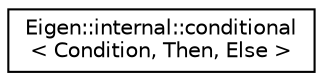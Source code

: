 digraph "Graphical Class Hierarchy"
{
  edge [fontname="Helvetica",fontsize="10",labelfontname="Helvetica",labelfontsize="10"];
  node [fontname="Helvetica",fontsize="10",shape=record];
  rankdir="LR";
  Node1 [label="Eigen::internal::conditional\l\< Condition, Then, Else \>",height=0.2,width=0.4,color="black", fillcolor="white", style="filled",URL="$struct_eigen_1_1internal_1_1conditional.html"];
}

